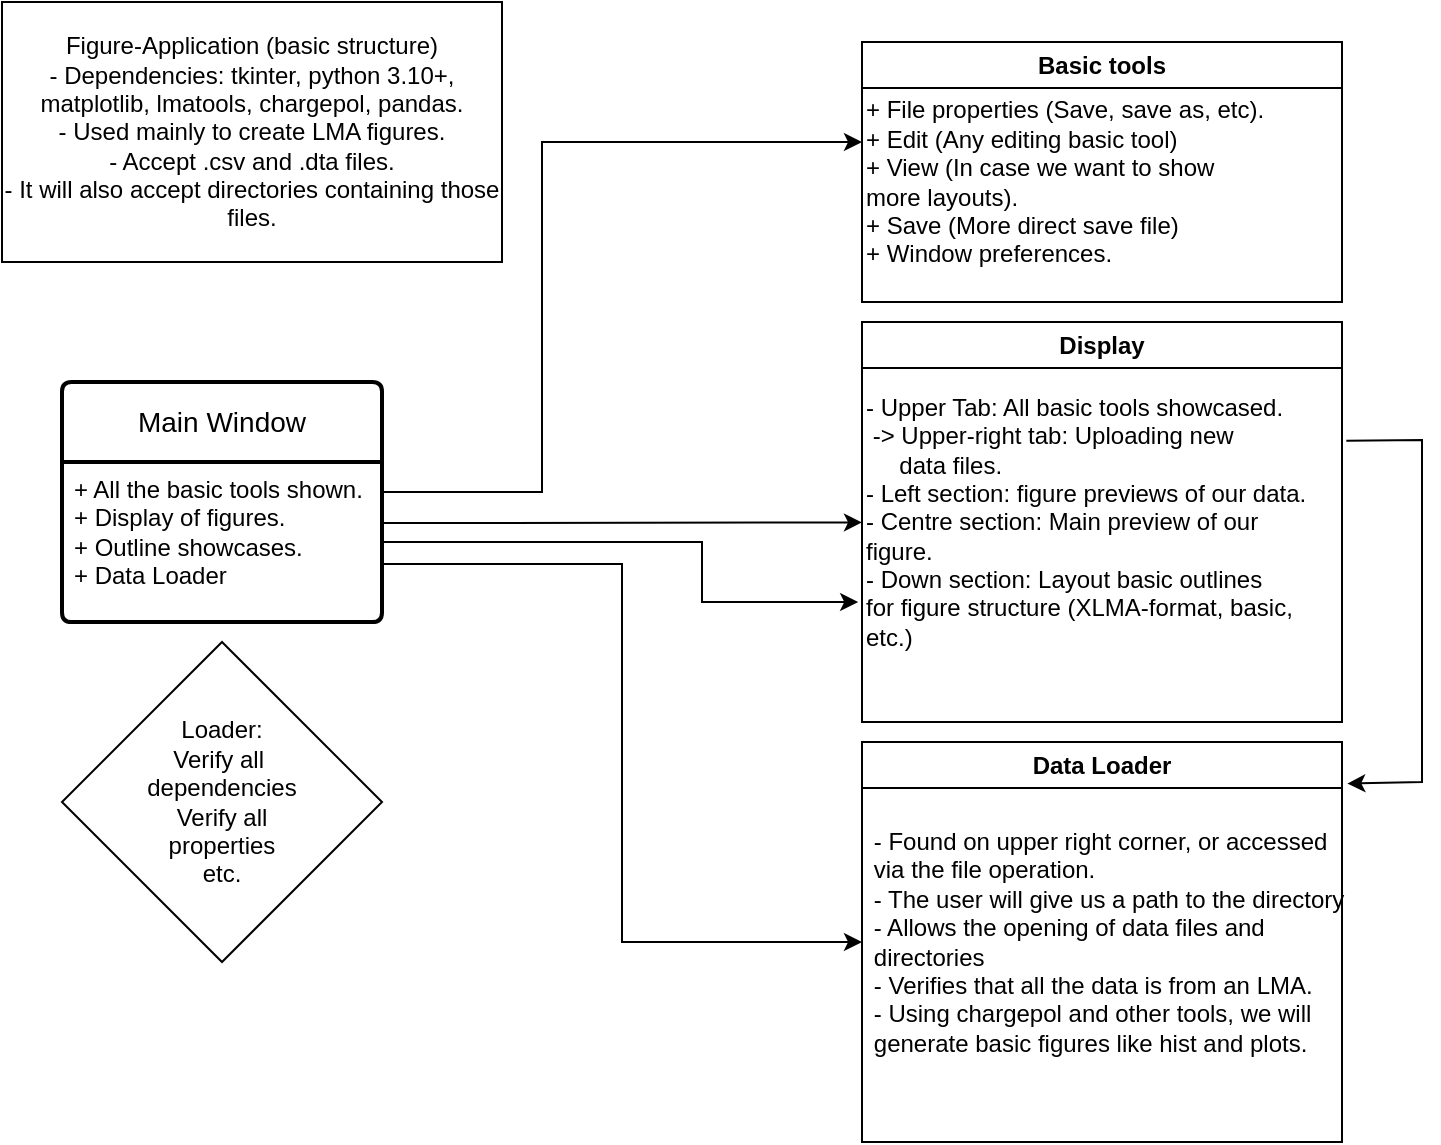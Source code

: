 <mxfile version="21.1.7" type="device">
  <diagram id="C5RBs43oDa-KdzZeNtuy" name="Page-1">
    <mxGraphModel dx="819" dy="450" grid="1" gridSize="10" guides="1" tooltips="1" connect="1" arrows="1" fold="1" page="1" pageScale="1" pageWidth="827" pageHeight="1169" math="0" shadow="0">
      <root>
        <mxCell id="WIyWlLk6GJQsqaUBKTNV-0" />
        <mxCell id="WIyWlLk6GJQsqaUBKTNV-1" parent="WIyWlLk6GJQsqaUBKTNV-0" />
        <mxCell id="YZgRuGpeGjwWdAe7pd5f-8" value="Main Window" style="swimlane;childLayout=stackLayout;horizontal=1;startSize=40;horizontalStack=0;rounded=1;fontSize=14;fontStyle=0;strokeWidth=2;resizeParent=0;resizeLast=1;shadow=0;dashed=0;align=center;arcSize=4;whiteSpace=wrap;html=1;" vertex="1" parent="WIyWlLk6GJQsqaUBKTNV-1">
          <mxGeometry x="40" y="200" width="160" height="120" as="geometry" />
        </mxCell>
        <mxCell id="YZgRuGpeGjwWdAe7pd5f-9" value="+ All the basic tools shown.&lt;br&gt;+ Display of figures.&lt;br&gt;+ Outline showcases.&lt;br&gt;+ Data Loader&amp;nbsp;" style="align=left;strokeColor=none;fillColor=none;spacingLeft=4;fontSize=12;verticalAlign=top;resizable=0;rotatable=0;part=1;html=1;" vertex="1" parent="YZgRuGpeGjwWdAe7pd5f-8">
          <mxGeometry y="40" width="160" height="80" as="geometry" />
        </mxCell>
        <mxCell id="YZgRuGpeGjwWdAe7pd5f-10" value="Figure-Application (basic structure)&lt;br&gt;- Dependencies: tkinter, python 3.10+, matplotlib, lmatools, chargepol, pandas.&lt;br&gt;- Used mainly to create LMA figures.&lt;br&gt;- Accept .csv and .dta files.&lt;br&gt;- It will also accept directories containing those files." style="rounded=0;whiteSpace=wrap;html=1;" vertex="1" parent="WIyWlLk6GJQsqaUBKTNV-1">
          <mxGeometry x="10" y="10" width="250" height="130" as="geometry" />
        </mxCell>
        <mxCell id="YZgRuGpeGjwWdAe7pd5f-11" value="" style="endArrow=classic;html=1;rounded=0;" edge="1" parent="WIyWlLk6GJQsqaUBKTNV-1">
          <mxGeometry width="50" height="50" relative="1" as="geometry">
            <mxPoint x="200" y="255" as="sourcePoint" />
            <mxPoint x="440" y="80" as="targetPoint" />
            <Array as="points">
              <mxPoint x="280" y="255" />
              <mxPoint x="280" y="80" />
            </Array>
          </mxGeometry>
        </mxCell>
        <mxCell id="YZgRuGpeGjwWdAe7pd5f-12" value="Basic tools" style="swimlane;whiteSpace=wrap;html=1;" vertex="1" parent="WIyWlLk6GJQsqaUBKTNV-1">
          <mxGeometry x="440" y="30" width="240" height="130" as="geometry" />
        </mxCell>
        <mxCell id="YZgRuGpeGjwWdAe7pd5f-15" value="+ File properties (Save, save as, etc).&lt;br&gt;+ Edit (Any editing basic tool)&lt;br&gt;+ View (In case we want to show&lt;br&gt;more layouts).&lt;br&gt;+ Save (More direct save file)&lt;br&gt;+ Window preferences." style="text;html=1;align=left;verticalAlign=middle;resizable=0;points=[];autosize=1;strokeColor=none;fillColor=none;" vertex="1" parent="YZgRuGpeGjwWdAe7pd5f-12">
          <mxGeometry y="20" width="220" height="100" as="geometry" />
        </mxCell>
        <mxCell id="YZgRuGpeGjwWdAe7pd5f-16" value="" style="endArrow=classic;html=1;rounded=0;exitX=0.999;exitY=0.382;exitDx=0;exitDy=0;exitPerimeter=0;" edge="1" parent="WIyWlLk6GJQsqaUBKTNV-1" source="YZgRuGpeGjwWdAe7pd5f-9" target="YZgRuGpeGjwWdAe7pd5f-17">
          <mxGeometry width="50" height="50" relative="1" as="geometry">
            <mxPoint x="260" y="330" as="sourcePoint" />
            <mxPoint x="430" y="270" as="targetPoint" />
          </mxGeometry>
        </mxCell>
        <mxCell id="YZgRuGpeGjwWdAe7pd5f-17" value="Display" style="swimlane;whiteSpace=wrap;html=1;" vertex="1" parent="WIyWlLk6GJQsqaUBKTNV-1">
          <mxGeometry x="440" y="170" width="240" height="200" as="geometry" />
        </mxCell>
        <mxCell id="YZgRuGpeGjwWdAe7pd5f-18" value="- Upper Tab: All basic tools showcased.&lt;br&gt;&lt;span style=&quot;white-space: pre;&quot;&gt;	&lt;/span&gt;-&amp;gt; Upper-right tab: Uploading new&lt;br&gt;&lt;span style=&quot;white-space: pre;&quot;&gt;	&lt;/span&gt;&amp;nbsp; &amp;nbsp; data files.&lt;br&gt;- Left section: figure previews of our data.&lt;br&gt;- Centre section: Main preview of our&lt;br&gt;figure.&lt;br&gt;- Down section: Layout basic outlines&lt;br&gt;for figure structure (XLMA-format, basic,&lt;br&gt;etc.)" style="text;html=1;align=left;verticalAlign=middle;resizable=0;points=[];autosize=1;strokeColor=none;fillColor=none;" vertex="1" parent="YZgRuGpeGjwWdAe7pd5f-17">
          <mxGeometry y="30" width="240" height="140" as="geometry" />
        </mxCell>
        <mxCell id="YZgRuGpeGjwWdAe7pd5f-19" value="" style="endArrow=classic;html=1;rounded=0;exitX=0.999;exitY=0.382;exitDx=0;exitDy=0;exitPerimeter=0;" edge="1" parent="WIyWlLk6GJQsqaUBKTNV-1" target="YZgRuGpeGjwWdAe7pd5f-24">
          <mxGeometry width="50" height="50" relative="1" as="geometry">
            <mxPoint x="200" y="291" as="sourcePoint" />
            <mxPoint x="370" y="440" as="targetPoint" />
            <Array as="points">
              <mxPoint x="320" y="291" />
              <mxPoint x="320" y="480" />
            </Array>
          </mxGeometry>
        </mxCell>
        <mxCell id="YZgRuGpeGjwWdAe7pd5f-24" value="Data Loader" style="swimlane;whiteSpace=wrap;html=1;" vertex="1" parent="WIyWlLk6GJQsqaUBKTNV-1">
          <mxGeometry x="440" y="380" width="240" height="200" as="geometry" />
        </mxCell>
        <mxCell id="YZgRuGpeGjwWdAe7pd5f-26" value="&lt;div style=&quot;text-align: left;&quot;&gt;&lt;span style=&quot;background-color: initial;&quot;&gt;- Found on upper right corner, or accessed&lt;/span&gt;&lt;/div&gt;&lt;div style=&quot;text-align: left;&quot;&gt;&lt;span style=&quot;background-color: initial;&quot;&gt;via the file operation.&lt;/span&gt;&lt;/div&gt;&lt;div style=&quot;text-align: left;&quot;&gt;- The user will give us a path to the directory&lt;span style=&quot;background-color: initial;&quot;&gt;&lt;br&gt;&lt;/span&gt;&lt;/div&gt;&lt;div style=&quot;text-align: left;&quot;&gt;&lt;span style=&quot;background-color: initial;&quot;&gt;- Allows the opening of data files and&lt;/span&gt;&lt;/div&gt;&lt;div style=&quot;text-align: left;&quot;&gt;&lt;span style=&quot;background-color: initial;&quot;&gt;directories&lt;/span&gt;&lt;/div&gt;&lt;div style=&quot;text-align: left;&quot;&gt;&lt;span style=&quot;background-color: initial;&quot;&gt;- Verifies that all the data is from an LMA.&lt;/span&gt;&lt;/div&gt;&lt;div style=&quot;text-align: left;&quot;&gt;- Using chargepol and other tools, we will&lt;/div&gt;&lt;div style=&quot;text-align: left;&quot;&gt;generate basic figures like hist and plots.&lt;/div&gt;" style="text;html=1;align=center;verticalAlign=middle;resizable=0;points=[];autosize=1;strokeColor=none;fillColor=none;" vertex="1" parent="YZgRuGpeGjwWdAe7pd5f-24">
          <mxGeometry x="-7.5" y="35" width="260" height="130" as="geometry" />
        </mxCell>
        <mxCell id="YZgRuGpeGjwWdAe7pd5f-25" value="" style="endArrow=classic;html=1;rounded=0;exitX=1.009;exitY=0.21;exitDx=0;exitDy=0;exitPerimeter=0;entryX=1.011;entryY=0.104;entryDx=0;entryDy=0;entryPerimeter=0;" edge="1" parent="WIyWlLk6GJQsqaUBKTNV-1" source="YZgRuGpeGjwWdAe7pd5f-18" target="YZgRuGpeGjwWdAe7pd5f-24">
          <mxGeometry width="50" height="50" relative="1" as="geometry">
            <mxPoint x="690" y="230" as="sourcePoint" />
            <mxPoint x="710" y="410" as="targetPoint" />
            <Array as="points">
              <mxPoint x="720" y="229" />
              <mxPoint x="720" y="400" />
            </Array>
          </mxGeometry>
        </mxCell>
        <mxCell id="YZgRuGpeGjwWdAe7pd5f-27" value="" style="endArrow=classic;html=1;rounded=0;entryX=-0.008;entryY=0.786;entryDx=0;entryDy=0;entryPerimeter=0;" edge="1" parent="WIyWlLk6GJQsqaUBKTNV-1" target="YZgRuGpeGjwWdAe7pd5f-18">
          <mxGeometry width="50" height="50" relative="1" as="geometry">
            <mxPoint x="200" y="280" as="sourcePoint" />
            <mxPoint x="360" y="380" as="targetPoint" />
            <Array as="points">
              <mxPoint x="360" y="280" />
              <mxPoint x="360" y="310" />
            </Array>
          </mxGeometry>
        </mxCell>
        <mxCell id="YZgRuGpeGjwWdAe7pd5f-28" value="Loader:&lt;br&gt;Verify all&amp;nbsp;&lt;br&gt;dependencies&lt;br&gt;Verify all&lt;br&gt;properties&lt;br&gt;etc." style="rhombus;whiteSpace=wrap;html=1;" vertex="1" parent="WIyWlLk6GJQsqaUBKTNV-1">
          <mxGeometry x="40" y="330" width="160" height="160" as="geometry" />
        </mxCell>
      </root>
    </mxGraphModel>
  </diagram>
</mxfile>
